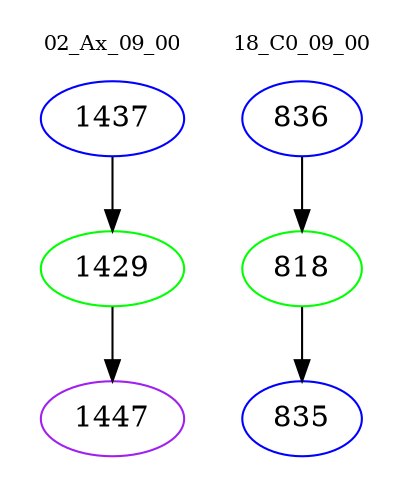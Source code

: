 digraph{
subgraph cluster_0 {
color = white
label = "02_Ax_09_00";
fontsize=10;
T0_1437 [label="1437", color="blue"]
T0_1437 -> T0_1429 [color="black"]
T0_1429 [label="1429", color="green"]
T0_1429 -> T0_1447 [color="black"]
T0_1447 [label="1447", color="purple"]
}
subgraph cluster_1 {
color = white
label = "18_C0_09_00";
fontsize=10;
T1_836 [label="836", color="blue"]
T1_836 -> T1_818 [color="black"]
T1_818 [label="818", color="green"]
T1_818 -> T1_835 [color="black"]
T1_835 [label="835", color="blue"]
}
}
